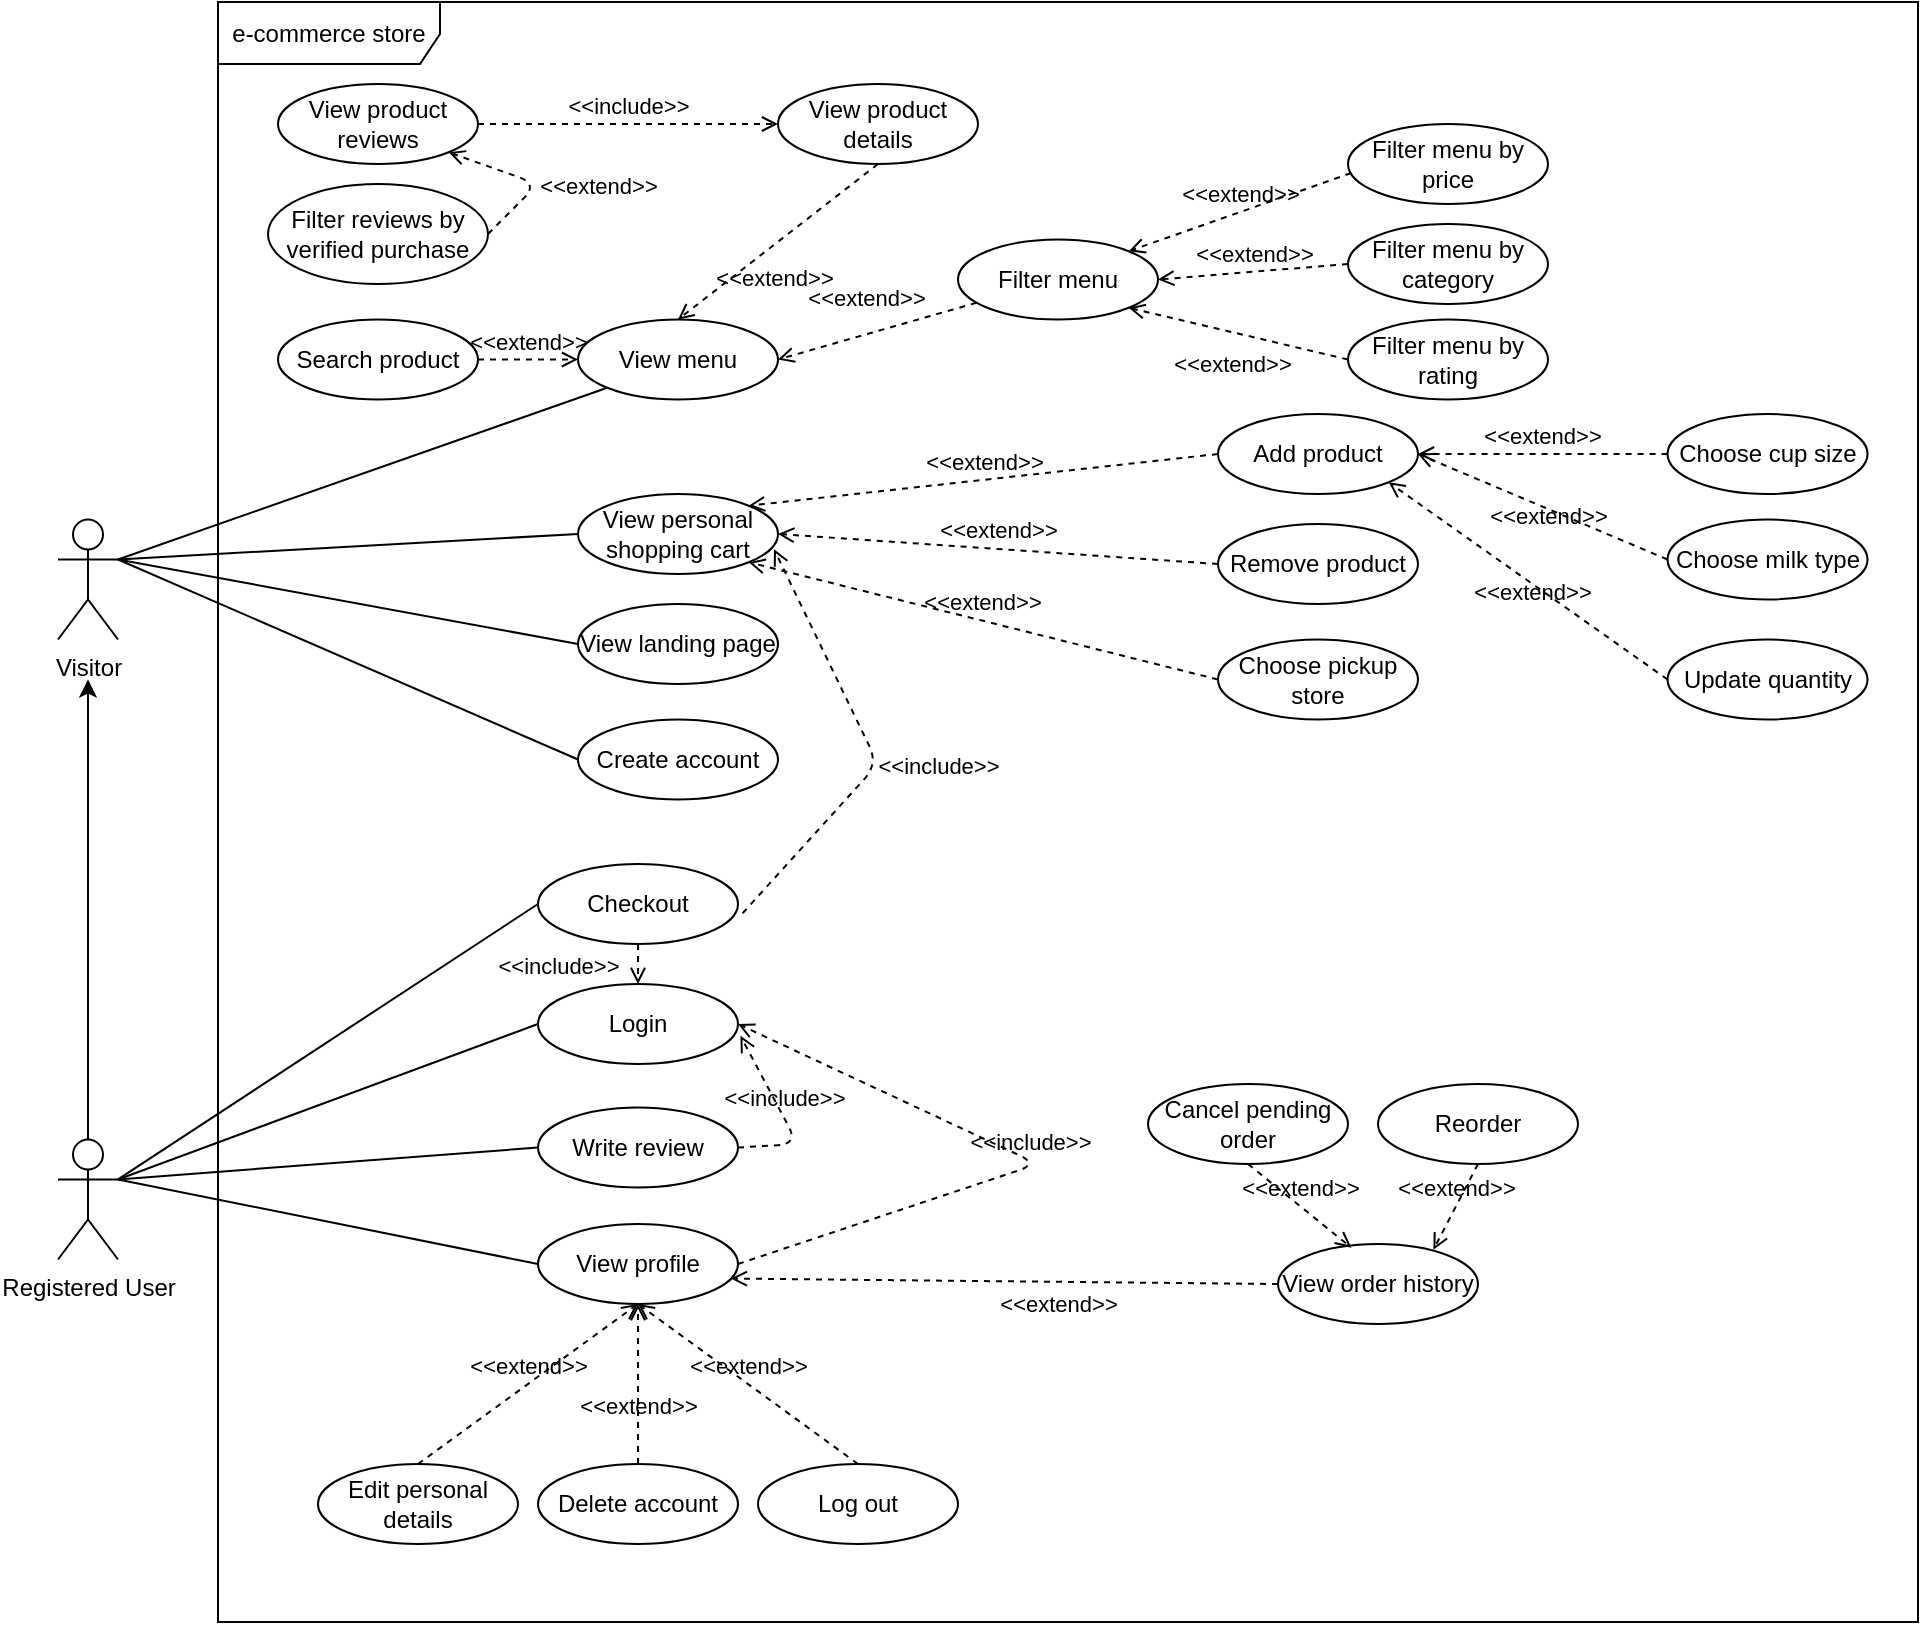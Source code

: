 <mxfile>
    <diagram id="r7dJbAfV3GpIy4L5jjtw" name="e-commerce store">
        <mxGraphModel dx="740" dy="977" grid="1" gridSize="10" guides="1" tooltips="1" connect="1" arrows="1" fold="1" page="1" pageScale="1" pageWidth="1169" pageHeight="827" math="0" shadow="0">
            <root>
                <mxCell id="0"/>
                <mxCell id="1" parent="0"/>
                <mxCell id="3" value="Visitor" style="shape=umlActor;verticalLabelPosition=bottom;verticalAlign=top;html=1;" parent="1" vertex="1">
                    <mxGeometry x="60" y="267.75" width="30" height="60" as="geometry"/>
                </mxCell>
                <mxCell id="9" style="edgeStyle=none;html=1;" parent="1" source="4" edge="1">
                    <mxGeometry relative="1" as="geometry">
                        <mxPoint x="75" y="347.75" as="targetPoint"/>
                    </mxGeometry>
                </mxCell>
                <mxCell id="4" value="Registered User" style="shape=umlActor;verticalLabelPosition=bottom;verticalAlign=top;html=1;" parent="1" vertex="1">
                    <mxGeometry x="60" y="577.75" width="30" height="60" as="geometry"/>
                </mxCell>
                <mxCell id="14" value="View order history" style="ellipse;whiteSpace=wrap;html=1;" parent="1" vertex="1">
                    <mxGeometry x="670" y="630" width="100" height="40" as="geometry"/>
                </mxCell>
                <mxCell id="18" value="Write review" style="ellipse;whiteSpace=wrap;html=1;" parent="1" vertex="1">
                    <mxGeometry x="300" y="561.75" width="100" height="40" as="geometry"/>
                </mxCell>
                <mxCell id="23" value="Login" style="ellipse;whiteSpace=wrap;html=1;align=center;" parent="1" vertex="1">
                    <mxGeometry x="300" y="500" width="100" height="40" as="geometry"/>
                </mxCell>
                <mxCell id="29" value="View landing page" style="ellipse;whiteSpace=wrap;html=1;align=center;" parent="1" vertex="1">
                    <mxGeometry x="320" y="310" width="100" height="40" as="geometry"/>
                </mxCell>
                <mxCell id="30" value="" style="endArrow=none;html=1;rounded=0;exitX=0;exitY=0.5;exitDx=0;exitDy=0;entryX=1;entryY=0.333;entryDx=0;entryDy=0;entryPerimeter=0;" parent="1" source="29" target="3" edge="1">
                    <mxGeometry relative="1" as="geometry">
                        <mxPoint x="622.5" y="339.25" as="sourcePoint"/>
                        <mxPoint x="90" y="290" as="targetPoint"/>
                    </mxGeometry>
                </mxCell>
                <mxCell id="31" value="View product reviews" style="ellipse;whiteSpace=wrap;html=1;" parent="1" vertex="1">
                    <mxGeometry x="170" y="50" width="100" height="40" as="geometry"/>
                </mxCell>
                <mxCell id="33" value="Create account" style="ellipse;whiteSpace=wrap;html=1;" parent="1" vertex="1">
                    <mxGeometry x="320" y="367.75" width="100" height="40" as="geometry"/>
                </mxCell>
                <mxCell id="34" value="" style="endArrow=none;html=1;rounded=0;exitX=0;exitY=0.5;exitDx=0;exitDy=0;entryX=1;entryY=0.333;entryDx=0;entryDy=0;entryPerimeter=0;" parent="1" source="33" target="3" edge="1">
                    <mxGeometry relative="1" as="geometry">
                        <mxPoint x="622.5" y="339.25" as="sourcePoint"/>
                        <mxPoint x="140" y="287.75" as="targetPoint"/>
                    </mxGeometry>
                </mxCell>
                <mxCell id="38" value="View profile" style="ellipse;whiteSpace=wrap;html=1;" parent="1" vertex="1">
                    <mxGeometry x="300" y="620" width="100" height="40" as="geometry"/>
                </mxCell>
                <mxCell id="42" value="Filter menu" style="ellipse;whiteSpace=wrap;html=1;align=center;" parent="1" vertex="1">
                    <mxGeometry x="510" y="127.75" width="100" height="40" as="geometry"/>
                </mxCell>
                <mxCell id="43" value="&amp;lt;&amp;lt;extend&amp;gt;&amp;gt;" style="html=1;verticalAlign=bottom;labelBackgroundColor=none;endArrow=open;endFill=0;dashed=1;entryX=1;entryY=0.5;entryDx=0;entryDy=0;" parent="1" source="42" target="44" edge="1">
                    <mxGeometry x="0.068" y="-9" width="160" relative="1" as="geometry">
                        <mxPoint x="570" y="222.25" as="sourcePoint"/>
                        <mxPoint x="720" y="192.25" as="targetPoint"/>
                        <mxPoint as="offset"/>
                    </mxGeometry>
                </mxCell>
                <mxCell id="44" value="View menu" style="ellipse;whiteSpace=wrap;html=1;align=center;" parent="1" vertex="1">
                    <mxGeometry x="320" y="167.75" width="100" height="40" as="geometry"/>
                </mxCell>
                <mxCell id="45" value="Add product" style="ellipse;whiteSpace=wrap;html=1;align=center;" parent="1" vertex="1">
                    <mxGeometry x="640" y="215" width="100" height="40" as="geometry"/>
                </mxCell>
                <mxCell id="50" value="Choose cup size" style="ellipse;whiteSpace=wrap;html=1;align=center;" parent="1" vertex="1">
                    <mxGeometry x="864.77" y="215" width="100" height="40" as="geometry"/>
                </mxCell>
                <mxCell id="51" value="&amp;lt;&amp;lt;extend&amp;gt;&amp;gt;" style="html=1;verticalAlign=bottom;labelBackgroundColor=none;endArrow=open;endFill=0;dashed=1;entryX=1;entryY=0.5;entryDx=0;entryDy=0;exitX=0;exitY=0.5;exitDx=0;exitDy=0;" parent="1" source="50" target="45" edge="1">
                    <mxGeometry width="160" relative="1" as="geometry">
                        <mxPoint x="874.77" y="195" as="sourcePoint"/>
                        <mxPoint x="784.77" y="195" as="targetPoint"/>
                    </mxGeometry>
                </mxCell>
                <mxCell id="52" value="Filter reviews by verified purchase" style="ellipse;whiteSpace=wrap;html=1;align=center;" parent="1" vertex="1">
                    <mxGeometry x="165" y="100" width="110" height="50" as="geometry"/>
                </mxCell>
                <mxCell id="53" value="&amp;lt;&amp;lt;extend&amp;gt;&amp;gt;" style="html=1;verticalAlign=bottom;labelBackgroundColor=none;endArrow=open;endFill=0;dashed=1;exitX=1;exitY=0.5;exitDx=0;exitDy=0;entryX=1;entryY=1;entryDx=0;entryDy=0;" parent="1" source="52" target="31" edge="1">
                    <mxGeometry x="-0.145" y="-32" width="160" relative="1" as="geometry">
                        <mxPoint x="430" y="267.75" as="sourcePoint"/>
                        <mxPoint x="590" y="267.75" as="targetPoint"/>
                        <Array as="points">
                            <mxPoint x="300" y="100"/>
                        </Array>
                        <mxPoint x="19" y="40" as="offset"/>
                    </mxGeometry>
                </mxCell>
                <mxCell id="65" value="&amp;lt;&amp;lt;extend&amp;gt;&amp;gt;" style="html=1;verticalAlign=bottom;labelBackgroundColor=none;endArrow=open;endFill=0;dashed=1;entryX=0.964;entryY=0.682;entryDx=0;entryDy=0;entryPerimeter=0;exitX=0;exitY=0.5;exitDx=0;exitDy=0;" parent="1" source="14" target="38" edge="1">
                    <mxGeometry x="-0.2" y="20" width="160" relative="1" as="geometry">
                        <mxPoint x="460" y="708.75" as="sourcePoint"/>
                        <mxPoint x="730" y="701.75" as="targetPoint"/>
                        <mxPoint as="offset"/>
                    </mxGeometry>
                </mxCell>
                <mxCell id="70" value="" style="endArrow=none;html=1;rounded=0;exitX=0;exitY=0.5;exitDx=0;exitDy=0;entryX=1;entryY=0.333;entryDx=0;entryDy=0;entryPerimeter=0;" parent="1" source="18" target="4" edge="1">
                    <mxGeometry relative="1" as="geometry">
                        <mxPoint x="772.5" y="589.25" as="sourcePoint"/>
                        <mxPoint x="160" y="607.75" as="targetPoint"/>
                    </mxGeometry>
                </mxCell>
                <mxCell id="72" value="" style="endArrow=none;html=1;rounded=0;exitX=0;exitY=0.5;exitDx=0;exitDy=0;entryX=1;entryY=0.333;entryDx=0;entryDy=0;entryPerimeter=0;" parent="1" source="38" target="4" edge="1">
                    <mxGeometry relative="1" as="geometry">
                        <mxPoint x="772.5" y="589.25" as="sourcePoint"/>
                        <mxPoint x="160" y="607.75" as="targetPoint"/>
                    </mxGeometry>
                </mxCell>
                <mxCell id="76" value="" style="endArrow=none;html=1;rounded=0;exitX=0;exitY=0.5;exitDx=0;exitDy=0;entryX=1;entryY=0.333;entryDx=0;entryDy=0;entryPerimeter=0;" parent="1" source="23" target="4" edge="1">
                    <mxGeometry relative="1" as="geometry">
                        <mxPoint x="385" y="567.75" as="sourcePoint"/>
                        <mxPoint x="160" y="607.75" as="targetPoint"/>
                    </mxGeometry>
                </mxCell>
                <mxCell id="80" value="&amp;lt;&amp;lt;include&amp;gt;&amp;gt;" style="html=1;verticalAlign=bottom;labelBackgroundColor=none;endArrow=open;endFill=0;dashed=1;exitX=1;exitY=0.5;exitDx=0;exitDy=0;entryX=1.012;entryY=0.647;entryDx=0;entryDy=0;entryPerimeter=0;" parent="1" source="18" target="23" edge="1">
                    <mxGeometry width="160" relative="1" as="geometry">
                        <mxPoint x="620" y="531.75" as="sourcePoint"/>
                        <mxPoint x="780" y="531.75" as="targetPoint"/>
                        <Array as="points">
                            <mxPoint x="430" y="580"/>
                        </Array>
                    </mxGeometry>
                </mxCell>
                <mxCell id="81" value="&amp;lt;&amp;lt;include&amp;gt;&amp;gt;" style="html=1;verticalAlign=bottom;labelBackgroundColor=none;endArrow=open;endFill=0;dashed=1;exitX=1;exitY=0.5;exitDx=0;exitDy=0;entryX=1;entryY=0.5;entryDx=0;entryDy=0;" parent="1" source="38" target="23" edge="1">
                    <mxGeometry width="160" relative="1" as="geometry">
                        <mxPoint x="620" y="531.75" as="sourcePoint"/>
                        <mxPoint x="780" y="531.75" as="targetPoint"/>
                        <Array as="points">
                            <mxPoint x="550" y="590"/>
                        </Array>
                    </mxGeometry>
                </mxCell>
                <mxCell id="88" value="" style="endArrow=none;html=1;rounded=0;exitX=0;exitY=1;exitDx=0;exitDy=0;entryX=1;entryY=0.333;entryDx=0;entryDy=0;entryPerimeter=0;" parent="1" source="44" target="3" edge="1">
                    <mxGeometry relative="1" as="geometry">
                        <mxPoint x="622.5" y="199.25" as="sourcePoint"/>
                        <mxPoint x="130" y="287.75" as="targetPoint"/>
                    </mxGeometry>
                </mxCell>
                <mxCell id="90" value="Search product" style="ellipse;whiteSpace=wrap;html=1;align=center;" parent="1" vertex="1">
                    <mxGeometry x="170" y="167.75" width="100" height="40" as="geometry"/>
                </mxCell>
                <mxCell id="91" value="&amp;lt;&amp;lt;extend&amp;gt;&amp;gt;" style="html=1;verticalAlign=bottom;labelBackgroundColor=none;endArrow=open;endFill=0;dashed=1;exitX=1;exitY=0.5;exitDx=0;exitDy=0;entryX=0;entryY=0.5;entryDx=0;entryDy=0;" parent="1" source="90" target="44" edge="1">
                    <mxGeometry width="160" relative="1" as="geometry">
                        <mxPoint x="610" y="250" as="sourcePoint"/>
                        <mxPoint x="430" y="113.5" as="targetPoint"/>
                    </mxGeometry>
                </mxCell>
                <mxCell id="98" value="Choose pickup store" style="ellipse;whiteSpace=wrap;html=1;align=center;" parent="1" vertex="1">
                    <mxGeometry x="640" y="327.75" width="100" height="40" as="geometry"/>
                </mxCell>
                <mxCell id="XbPrcGO4-XS4k4z2lHRN-110" value="e-commerce store" style="shape=umlFrame;whiteSpace=wrap;html=1;width=111;height=31;" parent="1" vertex="1">
                    <mxGeometry x="140" y="9" width="850" height="810" as="geometry"/>
                </mxCell>
                <mxCell id="oYWEfLsK_cTWuY05dIQU-110" value="View product details" style="ellipse;whiteSpace=wrap;html=1;align=center;" parent="1" vertex="1">
                    <mxGeometry x="420" y="50" width="100" height="40" as="geometry"/>
                </mxCell>
                <mxCell id="oYWEfLsK_cTWuY05dIQU-111" value="&amp;lt;&amp;lt;extend&amp;gt;&amp;gt;" style="html=1;verticalAlign=bottom;labelBackgroundColor=none;endArrow=open;endFill=0;dashed=1;exitX=0.5;exitY=1;exitDx=0;exitDy=0;entryX=0.5;entryY=0;entryDx=0;entryDy=0;" parent="1" source="oYWEfLsK_cTWuY05dIQU-110" target="44" edge="1">
                    <mxGeometry x="0.279" y="20" width="160" relative="1" as="geometry">
                        <mxPoint x="580" y="227.75" as="sourcePoint"/>
                        <mxPoint x="740" y="227.75" as="targetPoint"/>
                        <mxPoint as="offset"/>
                    </mxGeometry>
                </mxCell>
                <mxCell id="oYWEfLsK_cTWuY05dIQU-112" value="Filter menu by price" style="ellipse;whiteSpace=wrap;html=1;align=center;" parent="1" vertex="1">
                    <mxGeometry x="705" y="70" width="100" height="40" as="geometry"/>
                </mxCell>
                <mxCell id="oYWEfLsK_cTWuY05dIQU-113" value="Filter menu by category" style="ellipse;whiteSpace=wrap;html=1;align=center;" parent="1" vertex="1">
                    <mxGeometry x="705" y="120" width="100" height="40" as="geometry"/>
                </mxCell>
                <mxCell id="oYWEfLsK_cTWuY05dIQU-114" value="Filter menu by rating" style="ellipse;whiteSpace=wrap;html=1;align=center;" parent="1" vertex="1">
                    <mxGeometry x="705" y="167.75" width="100" height="40" as="geometry"/>
                </mxCell>
                <mxCell id="oYWEfLsK_cTWuY05dIQU-116" value="&amp;lt;&amp;lt;extend&amp;gt;&amp;gt;" style="html=1;verticalAlign=bottom;labelBackgroundColor=none;endArrow=open;endFill=0;dashed=1;exitX=0.016;exitY=0.613;exitDx=0;exitDy=0;exitPerimeter=0;entryX=1;entryY=0;entryDx=0;entryDy=0;" parent="1" source="oYWEfLsK_cTWuY05dIQU-112" target="42" edge="1">
                    <mxGeometry width="160" relative="1" as="geometry">
                        <mxPoint x="420" y="277.75" as="sourcePoint"/>
                        <mxPoint x="560" y="127.75" as="targetPoint"/>
                    </mxGeometry>
                </mxCell>
                <mxCell id="oYWEfLsK_cTWuY05dIQU-117" value="&amp;lt;&amp;lt;extend&amp;gt;&amp;gt;" style="html=1;verticalAlign=bottom;labelBackgroundColor=none;endArrow=open;endFill=0;dashed=1;exitX=0;exitY=0.5;exitDx=0;exitDy=0;entryX=1;entryY=0.5;entryDx=0;entryDy=0;" parent="1" source="oYWEfLsK_cTWuY05dIQU-113" target="42" edge="1">
                    <mxGeometry width="160" relative="1" as="geometry">
                        <mxPoint x="716.6" y="112.27" as="sourcePoint"/>
                        <mxPoint x="660" y="107.75" as="targetPoint"/>
                    </mxGeometry>
                </mxCell>
                <mxCell id="oYWEfLsK_cTWuY05dIQU-118" value="&amp;lt;&amp;lt;extend&amp;gt;&amp;gt;" style="html=1;verticalAlign=bottom;labelBackgroundColor=none;endArrow=open;endFill=0;dashed=1;exitX=0;exitY=0.5;exitDx=0;exitDy=0;entryX=1;entryY=1;entryDx=0;entryDy=0;" parent="1" source="oYWEfLsK_cTWuY05dIQU-114" target="42" edge="1">
                    <mxGeometry x="-0.033" y="23" width="160" relative="1" as="geometry">
                        <mxPoint x="410" y="297.75" as="sourcePoint"/>
                        <mxPoint x="570" y="297.75" as="targetPoint"/>
                        <mxPoint y="1" as="offset"/>
                    </mxGeometry>
                </mxCell>
                <mxCell id="oYWEfLsK_cTWuY05dIQU-120" value="Checkout" style="ellipse;whiteSpace=wrap;html=1;" parent="1" vertex="1">
                    <mxGeometry x="300" y="440" width="100" height="40" as="geometry"/>
                </mxCell>
                <mxCell id="oYWEfLsK_cTWuY05dIQU-121" value="&amp;lt;&amp;lt;include&amp;gt;&amp;gt;" style="html=1;verticalAlign=bottom;labelBackgroundColor=none;endArrow=open;endFill=0;dashed=1;exitX=1;exitY=0.5;exitDx=0;exitDy=0;entryX=0;entryY=0.5;entryDx=0;entryDy=0;" parent="1" source="31" target="oYWEfLsK_cTWuY05dIQU-110" edge="1">
                    <mxGeometry width="160" relative="1" as="geometry">
                        <mxPoint x="350" y="140" as="sourcePoint"/>
                        <mxPoint x="510" y="140" as="targetPoint"/>
                    </mxGeometry>
                </mxCell>
                <mxCell id="oYWEfLsK_cTWuY05dIQU-124" value="" style="endArrow=none;html=1;rounded=0;exitX=0;exitY=0.5;exitDx=0;exitDy=0;entryX=1;entryY=0.333;entryDx=0;entryDy=0;entryPerimeter=0;" parent="1" source="oYWEfLsK_cTWuY05dIQU-120" target="4" edge="1">
                    <mxGeometry relative="1" as="geometry">
                        <mxPoint x="512.5" y="411.5" as="sourcePoint"/>
                        <mxPoint x="160" y="610" as="targetPoint"/>
                    </mxGeometry>
                </mxCell>
                <mxCell id="oYWEfLsK_cTWuY05dIQU-125" value="Reorder" style="ellipse;whiteSpace=wrap;html=1;" parent="1" vertex="1">
                    <mxGeometry x="720" y="550" width="100" height="40" as="geometry"/>
                </mxCell>
                <mxCell id="oYWEfLsK_cTWuY05dIQU-126" value="Cancel pending order" style="ellipse;whiteSpace=wrap;html=1;" parent="1" vertex="1">
                    <mxGeometry x="605" y="550" width="100" height="40" as="geometry"/>
                </mxCell>
                <mxCell id="oYWEfLsK_cTWuY05dIQU-128" value="Edit personal details" style="ellipse;whiteSpace=wrap;html=1;" parent="1" vertex="1">
                    <mxGeometry x="190" y="740" width="100" height="40" as="geometry"/>
                </mxCell>
                <mxCell id="oYWEfLsK_cTWuY05dIQU-129" value="Delete account" style="ellipse;whiteSpace=wrap;html=1;" parent="1" vertex="1">
                    <mxGeometry x="300" y="740" width="100" height="40" as="geometry"/>
                </mxCell>
                <mxCell id="oYWEfLsK_cTWuY05dIQU-130" value="Log out" style="ellipse;whiteSpace=wrap;html=1;" parent="1" vertex="1">
                    <mxGeometry x="410" y="740" width="100" height="40" as="geometry"/>
                </mxCell>
                <mxCell id="oYWEfLsK_cTWuY05dIQU-132" value="&amp;lt;&amp;lt;extend&amp;gt;&amp;gt;" style="html=1;verticalAlign=bottom;labelBackgroundColor=none;endArrow=open;endFill=0;dashed=1;exitX=0.5;exitY=0;exitDx=0;exitDy=0;entryX=0.5;entryY=1;entryDx=0;entryDy=0;" parent="1" source="oYWEfLsK_cTWuY05dIQU-128" target="38" edge="1">
                    <mxGeometry width="160" relative="1" as="geometry">
                        <mxPoint x="500" y="550" as="sourcePoint"/>
                        <mxPoint x="660" y="550" as="targetPoint"/>
                    </mxGeometry>
                </mxCell>
                <mxCell id="oYWEfLsK_cTWuY05dIQU-133" value="&amp;lt;&amp;lt;extend&amp;gt;&amp;gt;" style="html=1;verticalAlign=bottom;labelBackgroundColor=none;endArrow=open;endFill=0;dashed=1;exitX=0.5;exitY=0;exitDx=0;exitDy=0;entryX=0.5;entryY=1;entryDx=0;entryDy=0;" parent="1" source="oYWEfLsK_cTWuY05dIQU-129" target="38" edge="1">
                    <mxGeometry x="-0.5" width="160" relative="1" as="geometry">
                        <mxPoint x="250" y="750" as="sourcePoint"/>
                        <mxPoint x="360" y="670" as="targetPoint"/>
                        <mxPoint as="offset"/>
                    </mxGeometry>
                </mxCell>
                <mxCell id="oYWEfLsK_cTWuY05dIQU-134" value="&amp;lt;&amp;lt;extend&amp;gt;&amp;gt;" style="html=1;verticalAlign=bottom;labelBackgroundColor=none;endArrow=open;endFill=0;dashed=1;exitX=0.5;exitY=0;exitDx=0;exitDy=0;" parent="1" source="oYWEfLsK_cTWuY05dIQU-130" edge="1">
                    <mxGeometry width="160" relative="1" as="geometry">
                        <mxPoint x="360" y="750" as="sourcePoint"/>
                        <mxPoint x="350" y="660" as="targetPoint"/>
                    </mxGeometry>
                </mxCell>
                <mxCell id="oYWEfLsK_cTWuY05dIQU-135" value="&amp;lt;&amp;lt;extend&amp;gt;&amp;gt;" style="html=1;verticalAlign=bottom;labelBackgroundColor=none;endArrow=open;endFill=0;dashed=1;exitX=0.5;exitY=1;exitDx=0;exitDy=0;entryX=0.777;entryY=0.071;entryDx=0;entryDy=0;entryPerimeter=0;" parent="1" source="oYWEfLsK_cTWuY05dIQU-125" target="14" edge="1">
                    <mxGeometry width="160" relative="1" as="geometry">
                        <mxPoint x="500" y="620" as="sourcePoint"/>
                        <mxPoint x="660" y="620" as="targetPoint"/>
                    </mxGeometry>
                </mxCell>
                <mxCell id="oYWEfLsK_cTWuY05dIQU-136" value="&amp;lt;&amp;lt;extend&amp;gt;&amp;gt;" style="html=1;verticalAlign=bottom;labelBackgroundColor=none;endArrow=open;endFill=0;dashed=1;exitX=0.5;exitY=1;exitDx=0;exitDy=0;entryX=0.367;entryY=0.046;entryDx=0;entryDy=0;entryPerimeter=0;" parent="1" source="oYWEfLsK_cTWuY05dIQU-126" target="14" edge="1">
                    <mxGeometry width="160" relative="1" as="geometry">
                        <mxPoint x="500" y="620" as="sourcePoint"/>
                        <mxPoint x="720" y="670" as="targetPoint"/>
                    </mxGeometry>
                </mxCell>
                <mxCell id="oYWEfLsK_cTWuY05dIQU-138" value="Remove product" style="ellipse;whiteSpace=wrap;html=1;align=center;" parent="1" vertex="1">
                    <mxGeometry x="640" y="270" width="100" height="40" as="geometry"/>
                </mxCell>
                <mxCell id="oYWEfLsK_cTWuY05dIQU-142" value="&amp;lt;&amp;lt;extend&amp;gt;&amp;gt;" style="html=1;verticalAlign=bottom;labelBackgroundColor=none;endArrow=open;endFill=0;dashed=1;exitX=0;exitY=0.5;exitDx=0;exitDy=0;entryX=1;entryY=0.5;entryDx=0;entryDy=0;" parent="1" source="oYWEfLsK_cTWuY05dIQU-138" target="7aCuS_SyKWkOEgxcK_L_-111" edge="1">
                    <mxGeometry width="160" relative="1" as="geometry">
                        <mxPoint x="810" y="260" as="sourcePoint"/>
                        <mxPoint x="530.0" y="280" as="targetPoint"/>
                    </mxGeometry>
                </mxCell>
                <mxCell id="oYWEfLsK_cTWuY05dIQU-143" value="Choose milk type" style="ellipse;whiteSpace=wrap;html=1;align=center;" parent="1" vertex="1">
                    <mxGeometry x="864.77" y="267.75" width="100" height="40" as="geometry"/>
                </mxCell>
                <mxCell id="oYWEfLsK_cTWuY05dIQU-144" value="&amp;lt;&amp;lt;extend&amp;gt;&amp;gt;" style="html=1;verticalAlign=bottom;labelBackgroundColor=none;endArrow=open;endFill=0;dashed=1;entryX=1;entryY=0.5;entryDx=0;entryDy=0;exitX=0;exitY=0.5;exitDx=0;exitDy=0;" parent="1" source="oYWEfLsK_cTWuY05dIQU-143" target="45" edge="1">
                    <mxGeometry x="-0.115" y="11" width="160" relative="1" as="geometry">
                        <mxPoint x="874.77" y="245" as="sourcePoint"/>
                        <mxPoint x="784.77" y="245" as="targetPoint"/>
                        <mxPoint as="offset"/>
                    </mxGeometry>
                </mxCell>
                <mxCell id="7aCuS_SyKWkOEgxcK_L_-111" value="View personal shopping cart" style="ellipse;whiteSpace=wrap;html=1;align=center;" parent="1" vertex="1">
                    <mxGeometry x="320" y="255" width="100" height="40" as="geometry"/>
                </mxCell>
                <mxCell id="7aCuS_SyKWkOEgxcK_L_-113" value="" style="endArrow=none;html=1;rounded=0;exitX=1;exitY=0.333;exitDx=0;exitDy=0;entryX=0;entryY=0.5;entryDx=0;entryDy=0;exitPerimeter=0;" parent="1" source="3" target="7aCuS_SyKWkOEgxcK_L_-111" edge="1">
                    <mxGeometry relative="1" as="geometry">
                        <mxPoint x="492.5" y="351.5" as="sourcePoint"/>
                        <mxPoint x="320" y="290" as="targetPoint"/>
                    </mxGeometry>
                </mxCell>
                <mxCell id="111" value="&amp;lt;&amp;lt;include&amp;gt;&amp;gt;" style="html=1;verticalAlign=bottom;labelBackgroundColor=none;endArrow=open;endFill=0;dashed=1;exitX=0.5;exitY=1;exitDx=0;exitDy=0;entryX=0.5;entryY=0;entryDx=0;entryDy=0;" parent="1" source="oYWEfLsK_cTWuY05dIQU-120" target="23" edge="1">
                    <mxGeometry x="1" y="-40" width="160" relative="1" as="geometry">
                        <mxPoint x="370" y="530" as="sourcePoint"/>
                        <mxPoint x="530" y="530" as="targetPoint"/>
                        <mxPoint as="offset"/>
                    </mxGeometry>
                </mxCell>
                <mxCell id="112" value="&amp;lt;&amp;lt;extend&amp;gt;&amp;gt;" style="html=1;verticalAlign=bottom;labelBackgroundColor=none;endArrow=open;endFill=0;dashed=1;exitX=0;exitY=0.5;exitDx=0;exitDy=0;entryX=1;entryY=1;entryDx=0;entryDy=0;" parent="1" source="98" target="7aCuS_SyKWkOEgxcK_L_-111" edge="1">
                    <mxGeometry x="0.004" width="160" relative="1" as="geometry">
                        <mxPoint x="684.77" y="290" as="sourcePoint"/>
                        <mxPoint x="515.233" y="294.191" as="targetPoint"/>
                        <mxPoint as="offset"/>
                    </mxGeometry>
                </mxCell>
                <mxCell id="113" value="&amp;lt;&amp;lt;extend&amp;gt;&amp;gt;" style="html=1;verticalAlign=bottom;labelBackgroundColor=none;endArrow=open;endFill=0;dashed=1;exitX=0;exitY=0.5;exitDx=0;exitDy=0;entryX=1;entryY=0;entryDx=0;entryDy=0;" parent="1" source="45" target="7aCuS_SyKWkOEgxcK_L_-111" edge="1">
                    <mxGeometry width="160" relative="1" as="geometry">
                        <mxPoint x="684.77" y="340" as="sourcePoint"/>
                        <mxPoint x="515.233" y="265.809" as="targetPoint"/>
                    </mxGeometry>
                </mxCell>
                <mxCell id="114" value="Update quantity" style="ellipse;whiteSpace=wrap;html=1;align=center;" parent="1" vertex="1">
                    <mxGeometry x="864.77" y="327.75" width="100" height="40" as="geometry"/>
                </mxCell>
                <mxCell id="115" value="&amp;lt;&amp;lt;extend&amp;gt;&amp;gt;" style="html=1;verticalAlign=bottom;labelBackgroundColor=none;endArrow=open;endFill=0;dashed=1;entryX=1;entryY=1;entryDx=0;entryDy=0;exitX=0;exitY=0.5;exitDx=0;exitDy=0;" parent="1" source="114" target="45" edge="1">
                    <mxGeometry x="-0.115" y="11" width="160" relative="1" as="geometry">
                        <mxPoint x="874.77" y="297.75" as="sourcePoint"/>
                        <mxPoint x="750" y="245" as="targetPoint"/>
                        <mxPoint as="offset"/>
                    </mxGeometry>
                </mxCell>
                <mxCell id="116" value="&amp;lt;&amp;lt;include&amp;gt;&amp;gt;" style="html=1;verticalAlign=bottom;labelBackgroundColor=none;endArrow=open;endFill=0;dashed=1;exitX=1.023;exitY=0.616;exitDx=0;exitDy=0;exitPerimeter=0;entryX=0.98;entryY=0.69;entryDx=0;entryDy=0;entryPerimeter=0;" parent="1" source="oYWEfLsK_cTWuY05dIQU-120" target="7aCuS_SyKWkOEgxcK_L_-111" edge="1">
                    <mxGeometry x="-0.084" y="-32" width="160" relative="1" as="geometry">
                        <mxPoint x="530" y="340" as="sourcePoint"/>
                        <mxPoint x="690" y="340" as="targetPoint"/>
                        <Array as="points">
                            <mxPoint x="470" y="390"/>
                        </Array>
                        <mxPoint x="1" y="24" as="offset"/>
                    </mxGeometry>
                </mxCell>
            </root>
        </mxGraphModel>
    </diagram>
    <diagram id="YCsV4Q36g4eCpAtGL3oJ" name="admin-dashboard">
        <mxGraphModel dx="740" dy="977" grid="1" gridSize="10" guides="1" tooltips="1" connect="1" arrows="1" fold="1" page="1" pageScale="1" pageWidth="1169" pageHeight="827" math="0" shadow="0">
            <root>
                <mxCell id="0"/>
                <mxCell id="1" parent="0"/>
                <mxCell id="qYANGDcUilez0iDTnZ3_-1" value="Logged in Administrator" style="shape=umlActor;verticalLabelPosition=bottom;verticalAlign=top;html=1;" parent="1" vertex="1">
                    <mxGeometry x="160" y="280" width="30" height="60" as="geometry"/>
                </mxCell>
                <mxCell id="qYANGDcUilez0iDTnZ3_-15" value="" style="endArrow=none;html=1;rounded=0;entryX=0;entryY=0.5;entryDx=0;entryDy=0;exitX=1;exitY=0.333;exitDx=0;exitDy=0;exitPerimeter=0;" parent="1" source="qYANGDcUilez0iDTnZ3_-1" target="IsLR2sInOmNp38VUzQNV-3" edge="1">
                    <mxGeometry relative="1" as="geometry">
                        <mxPoint x="390" y="330" as="sourcePoint"/>
                        <mxPoint x="430" y="355" as="targetPoint"/>
                    </mxGeometry>
                </mxCell>
                <mxCell id="qYANGDcUilez0iDTnZ3_-17" value="" style="endArrow=none;html=1;rounded=0;entryX=1;entryY=0.333;entryDx=0;entryDy=0;entryPerimeter=0;exitX=0;exitY=0.5;exitDx=0;exitDy=0;" parent="1" source="IsLR2sInOmNp38VUzQNV-1" target="qYANGDcUilez0iDTnZ3_-1" edge="1">
                    <mxGeometry relative="1" as="geometry">
                        <mxPoint x="430.42" y="236.25" as="sourcePoint"/>
                        <mxPoint x="350" y="290" as="targetPoint"/>
                    </mxGeometry>
                </mxCell>
                <mxCell id="qYANGDcUilez0iDTnZ3_-19" value="" style="endArrow=none;html=1;rounded=0;exitX=-0.004;exitY=0.613;exitDx=0;exitDy=0;entryX=1;entryY=0.333;entryDx=0;entryDy=0;entryPerimeter=0;exitPerimeter=0;" parent="1" source="IsLR2sInOmNp38VUzQNV-13" target="qYANGDcUilez0iDTnZ3_-1" edge="1">
                    <mxGeometry relative="1" as="geometry">
                        <mxPoint x="460.0" y="635" as="sourcePoint"/>
                        <mxPoint x="230" y="430" as="targetPoint"/>
                    </mxGeometry>
                </mxCell>
                <mxCell id="qYANGDcUilez0iDTnZ3_-20" value="" style="endArrow=none;html=1;rounded=0;exitX=0;exitY=0.5;exitDx=0;exitDy=0;entryX=1;entryY=0.333;entryDx=0;entryDy=0;entryPerimeter=0;" parent="1" source="IsLR2sInOmNp38VUzQNV-12" target="qYANGDcUilez0iDTnZ3_-1" edge="1">
                    <mxGeometry relative="1" as="geometry">
                        <mxPoint x="440.0" y="575" as="sourcePoint"/>
                        <mxPoint x="320" y="330" as="targetPoint"/>
                    </mxGeometry>
                </mxCell>
                <mxCell id="qYANGDcUilez0iDTnZ3_-21" value="" style="endArrow=none;html=1;rounded=0;exitX=0;exitY=0.5;exitDx=0;exitDy=0;entryX=1;entryY=0.333;entryDx=0;entryDy=0;entryPerimeter=0;" parent="1" source="IsLR2sInOmNp38VUzQNV-5" target="qYANGDcUilez0iDTnZ3_-1" edge="1">
                    <mxGeometry relative="1" as="geometry">
                        <mxPoint x="440" y="509.97" as="sourcePoint"/>
                        <mxPoint x="540" y="420" as="targetPoint"/>
                    </mxGeometry>
                </mxCell>
                <mxCell id="qYANGDcUilez0iDTnZ3_-22" value="" style="endArrow=none;html=1;rounded=0;entryX=0;entryY=0.5;entryDx=0;entryDy=0;exitX=1;exitY=0.333;exitDx=0;exitDy=0;exitPerimeter=0;" parent="1" source="qYANGDcUilez0iDTnZ3_-1" target="IsLR2sInOmNp38VUzQNV-4" edge="1">
                    <mxGeometry relative="1" as="geometry">
                        <mxPoint x="712.5" y="481.5" as="sourcePoint"/>
                        <mxPoint x="430" y="445" as="targetPoint"/>
                    </mxGeometry>
                </mxCell>
                <mxCell id="zNc4y6tBU-rgkUzwg6__-1" value="admin-dashboard" style="shape=umlFrame;whiteSpace=wrap;html=1;width=120;height=30;" parent="1" vertex="1">
                    <mxGeometry x="250" y="84" width="610" height="700" as="geometry"/>
                </mxCell>
                <mxCell id="IsLR2sInOmNp38VUzQNV-1" value="View customer reviews" style="ellipse;whiteSpace=wrap;html=1;align=center;" parent="1" vertex="1">
                    <mxGeometry x="380" y="160" width="100" height="40" as="geometry"/>
                </mxCell>
                <mxCell id="IsLR2sInOmNp38VUzQNV-3" value="Log out" style="ellipse;whiteSpace=wrap;html=1;align=center;" parent="1" vertex="1">
                    <mxGeometry x="380" y="230" width="100" height="40" as="geometry"/>
                </mxCell>
                <mxCell id="IsLR2sInOmNp38VUzQNV-4" value="View analytics dashboard" style="ellipse;whiteSpace=wrap;html=1;align=center;" parent="1" vertex="1">
                    <mxGeometry x="527.5" y="581.5" width="100" height="40" as="geometry"/>
                </mxCell>
                <mxCell id="IsLR2sInOmNp38VUzQNV-5" value="View product&lt;br&gt;catalog" style="ellipse;whiteSpace=wrap;html=1;align=center;" parent="1" vertex="1">
                    <mxGeometry x="380" y="360" width="100" height="40" as="geometry"/>
                </mxCell>
                <mxCell id="IsLR2sInOmNp38VUzQNV-6" value="Add new product" style="ellipse;whiteSpace=wrap;html=1;align=center;" parent="1" vertex="1">
                    <mxGeometry x="620" y="374" width="100" height="40" as="geometry"/>
                </mxCell>
                <mxCell id="IsLR2sInOmNp38VUzQNV-7" value="Update product" style="ellipse;whiteSpace=wrap;html=1;align=center;" parent="1" vertex="1">
                    <mxGeometry x="620" y="430" width="100" height="40" as="geometry"/>
                </mxCell>
                <mxCell id="IsLR2sInOmNp38VUzQNV-8" value="Delete product" style="ellipse;whiteSpace=wrap;html=1;align=center;" parent="1" vertex="1">
                    <mxGeometry x="620" y="320" width="100" height="40" as="geometry"/>
                </mxCell>
                <mxCell id="IsLR2sInOmNp38VUzQNV-9" value="&amp;lt;&amp;lt;extend&amp;gt;&amp;gt;" style="html=1;verticalAlign=bottom;labelBackgroundColor=none;endArrow=open;endFill=0;dashed=1;exitX=0;exitY=0.5;exitDx=0;exitDy=0;entryX=1;entryY=0.5;entryDx=0;entryDy=0;" parent="1" source="IsLR2sInOmNp38VUzQNV-8" target="IsLR2sInOmNp38VUzQNV-5" edge="1">
                    <mxGeometry x="-0.24" y="1" width="160" relative="1" as="geometry">
                        <mxPoint x="625" y="410" as="sourcePoint"/>
                        <mxPoint x="785" y="410" as="targetPoint"/>
                        <mxPoint as="offset"/>
                    </mxGeometry>
                </mxCell>
                <mxCell id="IsLR2sInOmNp38VUzQNV-10" value="&amp;lt;&amp;lt;extend&amp;gt;&amp;gt;" style="html=1;verticalAlign=bottom;labelBackgroundColor=none;endArrow=open;endFill=0;dashed=1;exitX=0;exitY=0.5;exitDx=0;exitDy=0;entryX=1;entryY=0.5;entryDx=0;entryDy=0;" parent="1" source="IsLR2sInOmNp38VUzQNV-6" target="IsLR2sInOmNp38VUzQNV-5" edge="1">
                    <mxGeometry x="-0.351" width="160" relative="1" as="geometry">
                        <mxPoint x="625" y="410" as="sourcePoint"/>
                        <mxPoint x="475" y="400" as="targetPoint"/>
                        <mxPoint as="offset"/>
                    </mxGeometry>
                </mxCell>
                <mxCell id="IsLR2sInOmNp38VUzQNV-11" value="&amp;lt;&amp;lt;extend&amp;gt;&amp;gt;" style="html=1;verticalAlign=bottom;labelBackgroundColor=none;endArrow=open;endFill=0;dashed=1;exitX=0.025;exitY=0.628;exitDx=0;exitDy=0;exitPerimeter=0;entryX=1;entryY=0.5;entryDx=0;entryDy=0;" parent="1" source="IsLR2sInOmNp38VUzQNV-7" target="IsLR2sInOmNp38VUzQNV-5" edge="1">
                    <mxGeometry x="-0.077" y="21" width="160" relative="1" as="geometry">
                        <mxPoint x="555" y="410" as="sourcePoint"/>
                        <mxPoint x="485" y="410" as="targetPoint"/>
                        <mxPoint as="offset"/>
                    </mxGeometry>
                </mxCell>
                <mxCell id="IsLR2sInOmNp38VUzQNV-12" value="View customer details" style="ellipse;whiteSpace=wrap;html=1;align=center;" parent="1" vertex="1">
                    <mxGeometry x="385" y="414" width="100" height="40" as="geometry"/>
                </mxCell>
                <mxCell id="IsLR2sInOmNp38VUzQNV-13" value="View order details" style="ellipse;whiteSpace=wrap;html=1;align=center;" parent="1" vertex="1">
                    <mxGeometry x="527.5" y="531.5" width="100" height="40" as="geometry"/>
                </mxCell>
                <mxCell id="IsLR2sInOmNp38VUzQNV-17" value="Update order status" style="ellipse;whiteSpace=wrap;html=1;align=center;" parent="1" vertex="1">
                    <mxGeometry x="740" y="531.5" width="100" height="40" as="geometry"/>
                </mxCell>
                <mxCell id="IsLR2sInOmNp38VUzQNV-18" value="Print a report" style="ellipse;whiteSpace=wrap;html=1;align=center;" parent="1" vertex="1">
                    <mxGeometry x="670" y="661.5" width="100" height="40" as="geometry"/>
                </mxCell>
                <mxCell id="IsLR2sInOmNp38VUzQNV-19" value="&amp;lt;&amp;lt;extend&amp;gt;&amp;gt;" style="html=1;verticalAlign=bottom;labelBackgroundColor=none;endArrow=open;endFill=0;dashed=1;exitX=0.5;exitY=0;exitDx=0;exitDy=0;" parent="1" source="IsLR2sInOmNp38VUzQNV-18" target="IsLR2sInOmNp38VUzQNV-4" edge="1">
                    <mxGeometry x="-0.108" y="-4" width="160" relative="1" as="geometry">
                        <mxPoint x="717.5" y="451.5" as="sourcePoint"/>
                        <mxPoint x="877.5" y="451.5" as="targetPoint"/>
                        <mxPoint as="offset"/>
                    </mxGeometry>
                </mxCell>
                <mxCell id="IsLR2sInOmNp38VUzQNV-20" value="&amp;lt;&amp;lt;extend&amp;gt;&amp;gt;" style="html=1;verticalAlign=bottom;labelBackgroundColor=none;endArrow=open;endFill=0;dashed=1;exitX=0;exitY=0.5;exitDx=0;exitDy=0;" parent="1" source="IsLR2sInOmNp38VUzQNV-17" target="IsLR2sInOmNp38VUzQNV-13" edge="1">
                    <mxGeometry width="160" relative="1" as="geometry">
                        <mxPoint x="570" y="430" as="sourcePoint"/>
                        <mxPoint x="730" y="430" as="targetPoint"/>
                    </mxGeometry>
                </mxCell>
                <mxCell id="IsLR2sInOmNp38VUzQNV-21" value="Respond to review" style="ellipse;whiteSpace=wrap;html=1;align=center;" parent="1" vertex="1">
                    <mxGeometry x="620" y="190" width="100" height="40" as="geometry"/>
                </mxCell>
                <mxCell id="IsLR2sInOmNp38VUzQNV-22" value="&amp;lt;&amp;lt;extend&amp;gt;&amp;gt;" style="html=1;verticalAlign=bottom;labelBackgroundColor=none;endArrow=open;endFill=0;dashed=1;exitX=0.5;exitY=1;exitDx=0;exitDy=0;entryX=0.973;entryY=0.623;entryDx=0;entryDy=0;entryPerimeter=0;" parent="1" source="IsLR2sInOmNp38VUzQNV-21" target="IsLR2sInOmNp38VUzQNV-1" edge="1">
                    <mxGeometry x="0.244" y="-43" width="160" relative="1" as="geometry">
                        <mxPoint x="570" y="80" as="sourcePoint"/>
                        <mxPoint x="730" y="80" as="targetPoint"/>
                        <mxPoint as="offset"/>
                    </mxGeometry>
                </mxCell>
                <mxCell id="IsLR2sInOmNp38VUzQNV-23" value="Delete review" style="ellipse;whiteSpace=wrap;html=1;align=center;" parent="1" vertex="1">
                    <mxGeometry x="620" y="110" width="100" height="40" as="geometry"/>
                </mxCell>
                <mxCell id="IsLR2sInOmNp38VUzQNV-24" value="&amp;lt;&amp;lt;extend&amp;gt;&amp;gt;" style="html=1;verticalAlign=bottom;labelBackgroundColor=none;endArrow=open;endFill=0;dashed=1;exitX=0.559;exitY=1.025;exitDx=0;exitDy=0;exitPerimeter=0;entryX=1;entryY=0.5;entryDx=0;entryDy=0;" parent="1" source="IsLR2sInOmNp38VUzQNV-23" target="IsLR2sInOmNp38VUzQNV-1" edge="1">
                    <mxGeometry x="0.228" y="59" width="160" relative="1" as="geometry">
                        <mxPoint x="570" y="80" as="sourcePoint"/>
                        <mxPoint x="730" y="80" as="targetPoint"/>
                        <mxPoint as="offset"/>
                    </mxGeometry>
                </mxCell>
                <mxCell id="IsLR2sInOmNp38VUzQNV-26" value="Send promotional email" style="ellipse;whiteSpace=wrap;html=1;align=center;" parent="1" vertex="1">
                    <mxGeometry x="375" y="290" width="110" height="50" as="geometry"/>
                </mxCell>
                <mxCell id="IsLR2sInOmNp38VUzQNV-28" value="View popular products" style="ellipse;whiteSpace=wrap;html=1;align=center;" parent="1" vertex="1">
                    <mxGeometry x="437.5" y="661.5" width="100" height="40" as="geometry"/>
                </mxCell>
                <mxCell id="IsLR2sInOmNp38VUzQNV-29" value="View product performance" style="ellipse;whiteSpace=wrap;html=1;align=center;" parent="1" vertex="1">
                    <mxGeometry x="552.5" y="661.5" width="100" height="40" as="geometry"/>
                </mxCell>
                <mxCell id="IsLR2sInOmNp38VUzQNV-32" value="&amp;lt;&amp;lt;extend&amp;gt;&amp;gt;" style="html=1;verticalAlign=bottom;labelBackgroundColor=none;endArrow=open;endFill=0;dashed=1;entryX=0.24;entryY=0.93;entryDx=0;entryDy=0;entryPerimeter=0;" parent="1" source="IsLR2sInOmNp38VUzQNV-28" target="IsLR2sInOmNp38VUzQNV-4" edge="1">
                    <mxGeometry x="-0.724" y="21" width="160" relative="1" as="geometry">
                        <mxPoint x="657.5" y="521.5" as="sourcePoint"/>
                        <mxPoint x="817.5" y="521.5" as="targetPoint"/>
                        <mxPoint as="offset"/>
                    </mxGeometry>
                </mxCell>
                <mxCell id="IsLR2sInOmNp38VUzQNV-33" value="&amp;lt;&amp;lt;extend&amp;gt;&amp;gt;" style="html=1;verticalAlign=bottom;labelBackgroundColor=none;endArrow=open;endFill=0;dashed=1;exitX=0.5;exitY=0;exitDx=0;exitDy=0;entryX=0.5;entryY=1;entryDx=0;entryDy=0;" parent="1" source="IsLR2sInOmNp38VUzQNV-29" target="IsLR2sInOmNp38VUzQNV-4" edge="1">
                    <mxGeometry x="-0.36" y="-12" width="160" relative="1" as="geometry">
                        <mxPoint x="657.5" y="521.5" as="sourcePoint"/>
                        <mxPoint x="817.5" y="521.5" as="targetPoint"/>
                        <mxPoint as="offset"/>
                    </mxGeometry>
                </mxCell>
                <mxCell id="IfinTK6RvqRmD80RLl8U-1" style="edgeStyle=none;html=1;exitX=0.5;exitY=0;exitDx=0;exitDy=0;exitPerimeter=0;" parent="1" source="78GWAeXWzD6nQkva_T5z-1" edge="1">
                    <mxGeometry relative="1" as="geometry">
                        <mxPoint x="175" y="360" as="targetPoint"/>
                    </mxGeometry>
                </mxCell>
                <mxCell id="78GWAeXWzD6nQkva_T5z-1" value="Super Admin" style="shape=umlActor;verticalLabelPosition=bottom;verticalAlign=top;html=1;" parent="1" vertex="1">
                    <mxGeometry x="160" y="630" width="30" height="60" as="geometry"/>
                </mxCell>
                <mxCell id="Kd111qGt7vbtyGmBvuRu-1" value="View admin accounts" style="ellipse;whiteSpace=wrap;html=1;align=center;" parent="1" vertex="1">
                    <mxGeometry x="300" y="630" width="100" height="40" as="geometry"/>
                </mxCell>
                <mxCell id="Kd111qGt7vbtyGmBvuRu-2" value="Delete admin account" style="ellipse;whiteSpace=wrap;html=1;align=center;" parent="1" vertex="1">
                    <mxGeometry x="300" y="720" width="100" height="40" as="geometry"/>
                </mxCell>
                <mxCell id="Kd111qGt7vbtyGmBvuRu-5" value="" style="endArrow=none;html=1;rounded=0;exitX=0;exitY=0.5;exitDx=0;exitDy=0;entryX=1;entryY=0.333;entryDx=0;entryDy=0;entryPerimeter=0;" parent="1" source="Kd111qGt7vbtyGmBvuRu-2" target="78GWAeXWzD6nQkva_T5z-1" edge="1">
                    <mxGeometry relative="1" as="geometry">
                        <mxPoint x="752.5" y="561.5" as="sourcePoint"/>
                        <mxPoint x="580" y="500" as="targetPoint"/>
                    </mxGeometry>
                </mxCell>
                <mxCell id="Kd111qGt7vbtyGmBvuRu-6" value="" style="endArrow=none;html=1;rounded=0;exitX=0;exitY=0.5;exitDx=0;exitDy=0;entryX=1;entryY=0.333;entryDx=0;entryDy=0;entryPerimeter=0;" parent="1" source="Kd111qGt7vbtyGmBvuRu-1" target="78GWAeXWzD6nQkva_T5z-1" edge="1">
                    <mxGeometry relative="1" as="geometry">
                        <mxPoint x="752.5" y="561.5" as="sourcePoint"/>
                        <mxPoint x="580" y="500" as="targetPoint"/>
                    </mxGeometry>
                </mxCell>
                <mxCell id="Kd111qGt7vbtyGmBvuRu-10" value="Add admin account" style="ellipse;whiteSpace=wrap;html=1;align=center;" parent="1" vertex="1">
                    <mxGeometry x="300" y="541.5" width="100" height="40" as="geometry"/>
                </mxCell>
                <mxCell id="Kd111qGt7vbtyGmBvuRu-11" value="&amp;lt;&amp;lt;extend&amp;gt;&amp;gt;" style="html=1;verticalAlign=bottom;labelBackgroundColor=none;endArrow=open;endFill=0;dashed=1;exitX=0.5;exitY=1;exitDx=0;exitDy=0;entryX=0.5;entryY=0;entryDx=0;entryDy=0;" parent="1" source="Kd111qGt7vbtyGmBvuRu-10" target="Kd111qGt7vbtyGmBvuRu-1" edge="1">
                    <mxGeometry width="160" relative="1" as="geometry">
                        <mxPoint x="580" y="450" as="sourcePoint"/>
                        <mxPoint x="740" y="450" as="targetPoint"/>
                    </mxGeometry>
                </mxCell>
                <mxCell id="Kd111qGt7vbtyGmBvuRu-12" value="&amp;lt;&amp;lt;extend&amp;gt;&amp;gt;" style="html=1;verticalAlign=bottom;labelBackgroundColor=none;endArrow=open;endFill=0;dashed=1;exitX=0.5;exitY=0;exitDx=0;exitDy=0;entryX=0.5;entryY=1;entryDx=0;entryDy=0;" parent="1" source="Kd111qGt7vbtyGmBvuRu-2" target="Kd111qGt7vbtyGmBvuRu-1" edge="1">
                    <mxGeometry width="160" relative="1" as="geometry">
                        <mxPoint x="580" y="450" as="sourcePoint"/>
                        <mxPoint x="740" y="450" as="targetPoint"/>
                    </mxGeometry>
                </mxCell>
                <mxCell id="Kd111qGt7vbtyGmBvuRu-19" value="" style="endArrow=none;html=1;rounded=0;exitX=0;exitY=0.5;exitDx=0;exitDy=0;entryX=1;entryY=0.333;entryDx=0;entryDy=0;entryPerimeter=0;" parent="1" source="IsLR2sInOmNp38VUzQNV-26" target="qYANGDcUilez0iDTnZ3_-1" edge="1">
                    <mxGeometry relative="1" as="geometry">
                        <mxPoint x="612.5" y="451.5" as="sourcePoint"/>
                        <mxPoint x="440" y="390" as="targetPoint"/>
                    </mxGeometry>
                </mxCell>
            </root>
        </mxGraphModel>
    </diagram>
</mxfile>